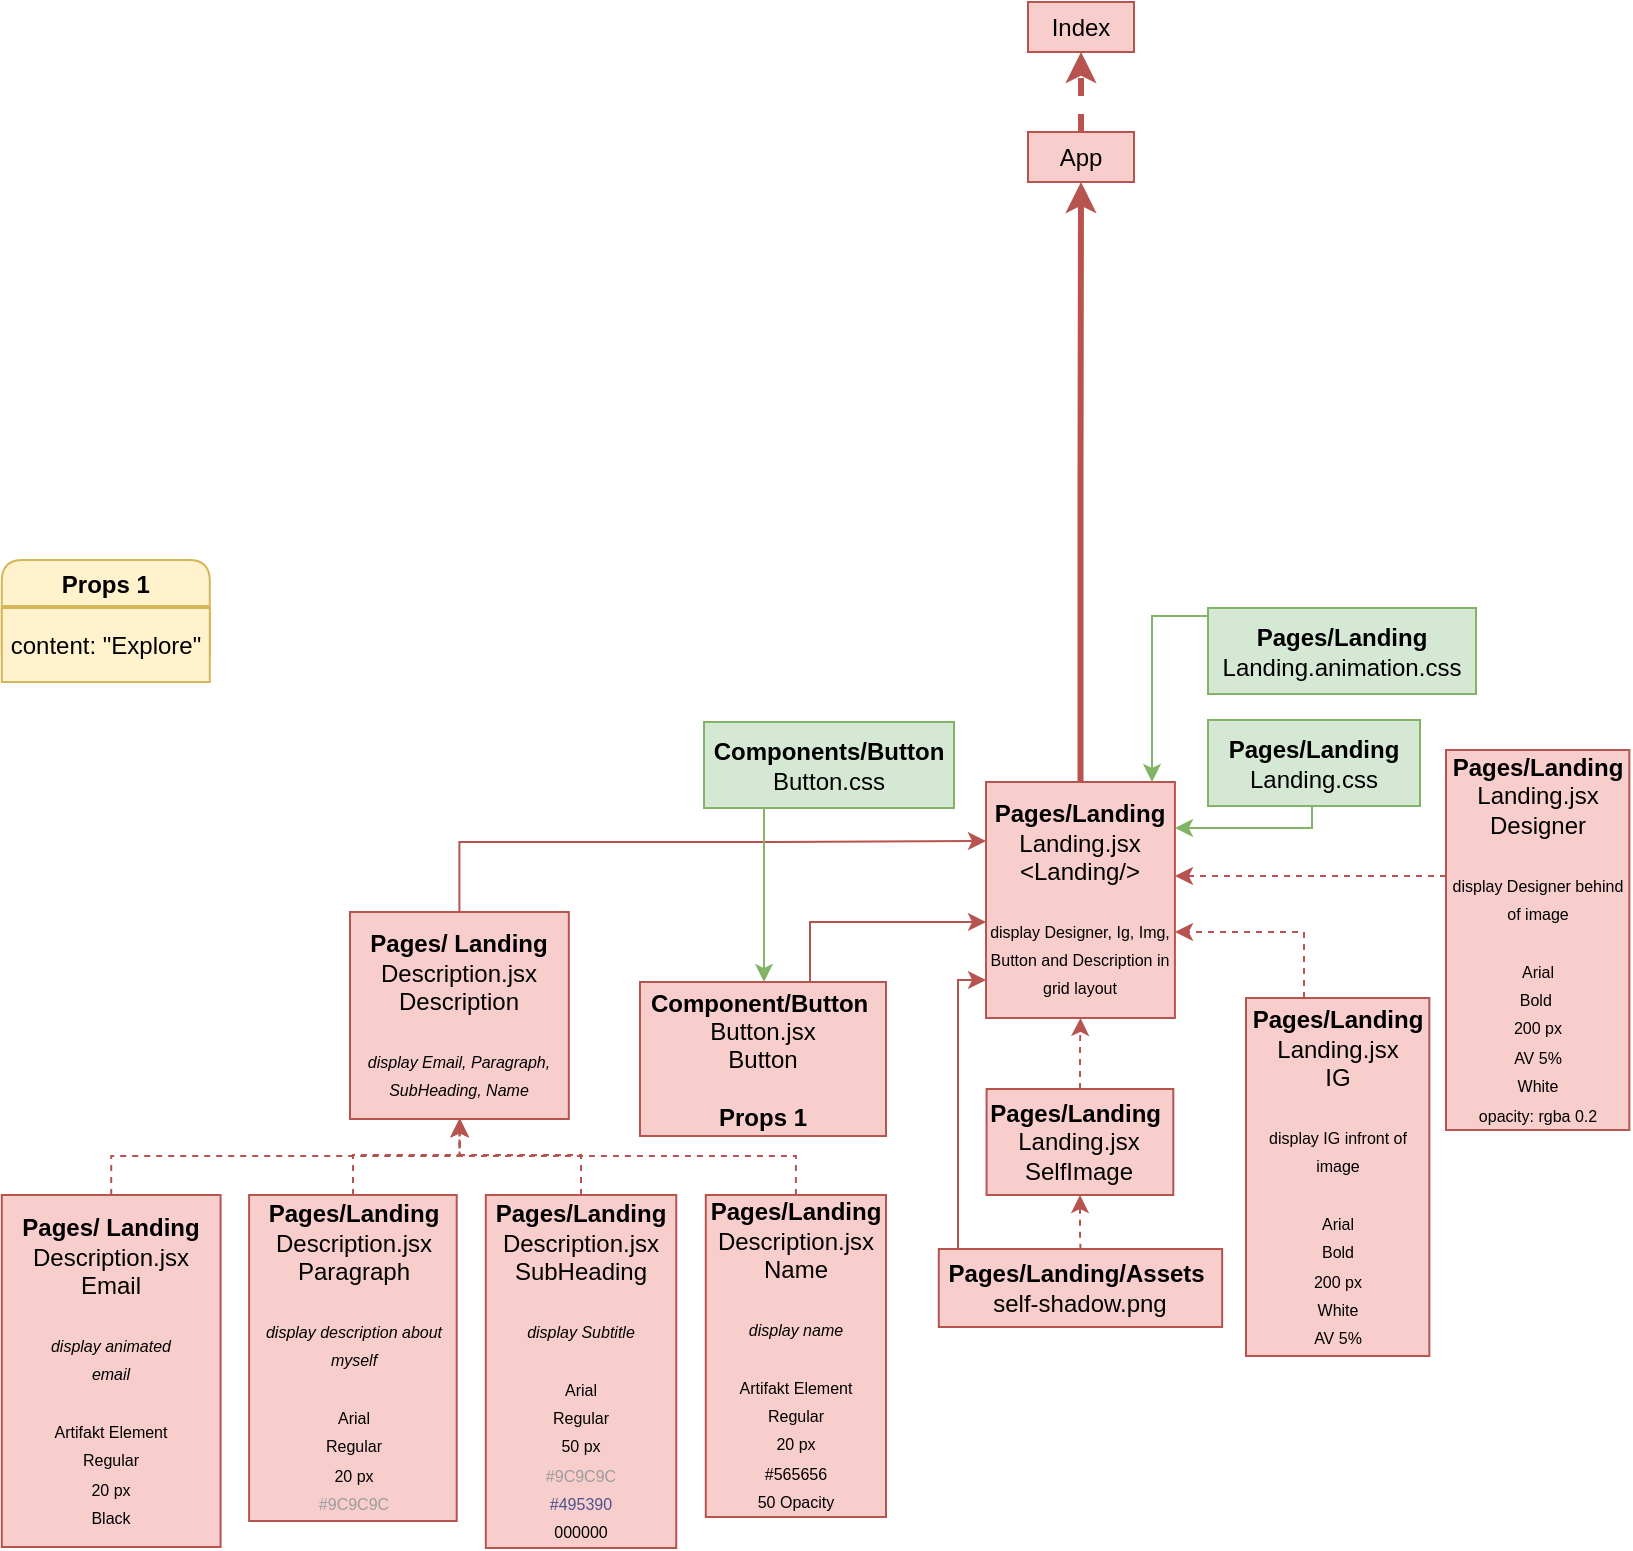 <mxfile version="16.5.1" type="device"><diagram id="cFOZOIC72-pHiuxB3sqV" name="Page-1"><mxGraphModel dx="901" dy="1301" grid="0" gridSize="10" guides="1" tooltips="1" connect="1" arrows="1" fold="1" page="0" pageScale="1" pageWidth="850" pageHeight="1100" background="none" math="0" shadow="0"><root><mxCell id="0"/><mxCell id="1" parent="0"/><mxCell id="mDYiBMSl4Z8b1BtRQU-R-2" value="" style="edgeStyle=orthogonalEdgeStyle;rounded=0;orthogonalLoop=1;jettySize=auto;html=1;fillColor=#f8cecc;strokeColor=#b85450;strokeWidth=3;dashed=1;" parent="1" source="mDYiBMSl4Z8b1BtRQU-R-1" target="A9FlnMYe5ykQsHilOMoN-1" edge="1"><mxGeometry relative="1" as="geometry"/></mxCell><mxCell id="A9FlnMYe5ykQsHilOMoN-1" value="Index" style="rounded=0;whiteSpace=wrap;html=1;fillColor=#f8cecc;strokeColor=#b85450;" parent="1" vertex="1"><mxGeometry x="354" y="-364" width="53" height="25" as="geometry"/></mxCell><mxCell id="mDYiBMSl4Z8b1BtRQU-R-6" value="" style="edgeStyle=orthogonalEdgeStyle;rounded=0;orthogonalLoop=1;jettySize=auto;html=1;fillColor=#f8cecc;strokeColor=#b85450;strokeWidth=3;" parent="1" source="mDYiBMSl4Z8b1BtRQU-R-5" target="mDYiBMSl4Z8b1BtRQU-R-1" edge="1"><mxGeometry relative="1" as="geometry"/></mxCell><mxCell id="mDYiBMSl4Z8b1BtRQU-R-1" value="App" style="rounded=0;whiteSpace=wrap;html=1;fillColor=#f8cecc;strokeColor=#b85450;" parent="1" vertex="1"><mxGeometry x="354" y="-299" width="53" height="25" as="geometry"/></mxCell><mxCell id="mDYiBMSl4Z8b1BtRQU-R-5" value="&lt;b&gt;Pages/Landing&lt;br&gt;&lt;/b&gt;Landing.jsx &amp;lt;Landing/&amp;gt;&lt;br&gt;&lt;br&gt;&lt;font style=&quot;font-size: 8px&quot;&gt;display Designer, Ig, Img, Button and Description in grid layout&lt;/font&gt;" style="rounded=0;whiteSpace=wrap;html=1;fillColor=#f8cecc;strokeColor=#b85450;" parent="1" vertex="1"><mxGeometry x="333" y="26" width="94.47" height="118" as="geometry"/></mxCell><mxCell id="x-eTrsKcbJd0XROmDZHk-107" style="edgeStyle=orthogonalEdgeStyle;rounded=0;orthogonalLoop=1;jettySize=auto;html=1;fontSize=8;fontColor=#FFFFCC;startArrow=none;startFill=0;endArrow=classic;endFill=1;strokeWidth=1;fillColor=#f8cecc;strokeColor=#b85450;" edge="1" parent="1" source="mDYiBMSl4Z8b1BtRQU-R-10" target="mDYiBMSl4Z8b1BtRQU-R-5"><mxGeometry relative="1" as="geometry"><Array as="points"><mxPoint x="319" y="125"/></Array></mxGeometry></mxCell><mxCell id="mDYiBMSl4Z8b1BtRQU-R-10" value="&lt;b&gt;Pages/Landing/Assets&lt;/b&gt;&amp;nbsp;&lt;br&gt;self-shadow.png" style="rounded=0;whiteSpace=wrap;html=1;fillColor=#f8cecc;strokeColor=#b85450;" parent="1" vertex="1"><mxGeometry x="309.39" y="259.5" width="141.69" height="39" as="geometry"/></mxCell><mxCell id="x-eTrsKcbJd0XROmDZHk-91" style="edgeStyle=orthogonalEdgeStyle;rounded=0;orthogonalLoop=1;jettySize=auto;html=1;fontSize=8;startArrow=none;startFill=0;endArrow=classic;endFill=1;fillColor=#f8cecc;strokeColor=#b85450;dashed=1;" edge="1" parent="1" source="mDYiBMSl4Z8b1BtRQU-R-16" target="mDYiBMSl4Z8b1BtRQU-R-5"><mxGeometry relative="1" as="geometry"><Array as="points"><mxPoint x="492" y="101"/></Array></mxGeometry></mxCell><mxCell id="mDYiBMSl4Z8b1BtRQU-R-16" value="&lt;b&gt;Pages/Landing&lt;br&gt;&lt;/b&gt;Landing.jsx&lt;br&gt;IG&lt;br&gt;&lt;br&gt;&lt;font style=&quot;font-size: 8px&quot;&gt;display IG infront of image&lt;br&gt;&lt;br&gt;&lt;/font&gt;&lt;font style=&quot;font-size: 8px&quot;&gt;Arial&lt;br&gt;Bold&lt;br&gt;200 px&lt;br&gt;White&lt;br&gt;AV 5%&lt;br&gt;&lt;/font&gt;" style="rounded=0;whiteSpace=wrap;html=1;fillColor=#f8cecc;strokeColor=#b85450;" parent="1" vertex="1"><mxGeometry x="463" y="134" width="91.68" height="179" as="geometry"/></mxCell><mxCell id="x-eTrsKcbJd0XROmDZHk-85" style="edgeStyle=orthogonalEdgeStyle;rounded=0;orthogonalLoop=1;jettySize=auto;html=1;fontSize=8;startArrow=none;startFill=0;endArrow=classic;endFill=1;fillColor=#f8cecc;strokeColor=#b85450;" edge="1" parent="1" source="mDYiBMSl4Z8b1BtRQU-R-18" target="mDYiBMSl4Z8b1BtRQU-R-5"><mxGeometry relative="1" as="geometry"><Array as="points"><mxPoint x="245" y="96"/></Array></mxGeometry></mxCell><mxCell id="mDYiBMSl4Z8b1BtRQU-R-18" value="&lt;b&gt;Component/Button&lt;/b&gt;&amp;nbsp;&lt;br&gt;Button.jsx&lt;br&gt;Button&lt;br&gt;&lt;br&gt;&lt;b&gt;Props 1&lt;/b&gt;" style="rounded=0;whiteSpace=wrap;html=1;fillColor=#f8cecc;strokeColor=#b85450;" parent="1" vertex="1"><mxGeometry x="160" y="126" width="123" height="77" as="geometry"/></mxCell><mxCell id="x-eTrsKcbJd0XROmDZHk-46" style="edgeStyle=orthogonalEdgeStyle;rounded=0;orthogonalLoop=1;jettySize=auto;html=1;entryX=0.5;entryY=0;entryDx=0;entryDy=0;startArrow=classic;startFill=1;endArrow=none;endFill=0;fillColor=#f8cecc;strokeColor=#b85450;dashed=1;" edge="1" parent="1" source="x-eTrsKcbJd0XROmDZHk-32" target="mDYiBMSl4Z8b1BtRQU-R-10"><mxGeometry relative="1" as="geometry"><Array as="points"/></mxGeometry></mxCell><mxCell id="x-eTrsKcbJd0XROmDZHk-83" style="edgeStyle=orthogonalEdgeStyle;rounded=0;orthogonalLoop=1;jettySize=auto;html=1;fontSize=8;startArrow=none;startFill=0;endArrow=classic;endFill=1;fillColor=#f8cecc;strokeColor=#b85450;dashed=1;" edge="1" parent="1" source="x-eTrsKcbJd0XROmDZHk-32" target="mDYiBMSl4Z8b1BtRQU-R-5"><mxGeometry relative="1" as="geometry"/></mxCell><mxCell id="x-eTrsKcbJd0XROmDZHk-32" value="&lt;b&gt;Pages/Landing&lt;/b&gt;&amp;nbsp;&lt;br&gt;Landing.jsx&lt;br&gt;SelfImage" style="rounded=0;whiteSpace=wrap;html=1;fillColor=#f8cecc;strokeColor=#b85450;" vertex="1" parent="1"><mxGeometry x="333.29" y="179.5" width="93.37" height="53" as="geometry"/></mxCell><mxCell id="x-eTrsKcbJd0XROmDZHk-39" value="Props 1" style="swimlane;rounded=1;shadow=0;glass=0;sketch=0;strokeWidth=1;fillColor=#fff2cc;strokeColor=#d6b656;" vertex="1" parent="1"><mxGeometry x="-159.1" y="-85" width="104" height="57" as="geometry"/></mxCell><mxCell id="x-eTrsKcbJd0XROmDZHk-42" value="content: &quot;Explore&quot;" style="text;html=1;strokeColor=#d6b656;fillColor=#fff2cc;align=center;verticalAlign=middle;whiteSpace=wrap;rounded=0;shadow=0;glass=0;sketch=0;" vertex="1" parent="x-eTrsKcbJd0XROmDZHk-39"><mxGeometry y="24" width="104" height="37" as="geometry"/></mxCell><mxCell id="x-eTrsKcbJd0XROmDZHk-87" style="edgeStyle=orthogonalEdgeStyle;rounded=0;orthogonalLoop=1;jettySize=auto;html=1;fontSize=8;startArrow=none;startFill=0;endArrow=classic;endFill=1;fillColor=#f8cecc;strokeColor=#b85450;dashed=1;" edge="1" parent="1" source="x-eTrsKcbJd0XROmDZHk-80" target="mDYiBMSl4Z8b1BtRQU-R-5"><mxGeometry relative="1" as="geometry"><Array as="points"><mxPoint x="472" y="73"/><mxPoint x="472" y="73"/></Array></mxGeometry></mxCell><mxCell id="x-eTrsKcbJd0XROmDZHk-80" value="&lt;b&gt;Pages/Landing&lt;br&gt;&lt;/b&gt;Landing.jsx&lt;br&gt;Designer&lt;br&gt;&lt;br&gt;&lt;font style=&quot;font-size: 8px&quot;&gt;display Designer behind of image&lt;/font&gt;&lt;br&gt;&lt;font style=&quot;font-size: 8px&quot;&gt;&lt;br&gt;Arial&lt;br&gt;Bold&amp;nbsp;&lt;br&gt;200 px&lt;br&gt;AV 5%&lt;br&gt;White&lt;br&gt;opacity: rgba 0.2&lt;br&gt;&lt;/font&gt;" style="rounded=0;whiteSpace=wrap;html=1;fillColor=#f8cecc;strokeColor=#b85450;" vertex="1" parent="1"><mxGeometry x="563" y="10" width="91.68" height="190" as="geometry"/></mxCell><mxCell id="x-eTrsKcbJd0XROmDZHk-90" style="edgeStyle=orthogonalEdgeStyle;rounded=0;orthogonalLoop=1;jettySize=auto;html=1;fontSize=8;startArrow=none;startFill=0;endArrow=classic;endFill=1;fillColor=#d5e8d4;strokeColor=#82b366;" edge="1" parent="1" source="x-eTrsKcbJd0XROmDZHk-88" target="mDYiBMSl4Z8b1BtRQU-R-5"><mxGeometry relative="1" as="geometry"><Array as="points"><mxPoint x="496" y="49"/></Array></mxGeometry></mxCell><mxCell id="x-eTrsKcbJd0XROmDZHk-88" value="&lt;span style=&quot;font-size: 12px&quot;&gt;&lt;b&gt;Pages/Landing&lt;/b&gt;&lt;br&gt;Landing.css&lt;/span&gt;&lt;font style=&quot;font-size: 8px&quot;&gt;&lt;br&gt;&lt;/font&gt;" style="rounded=0;whiteSpace=wrap;html=1;shadow=0;glass=0;sketch=0;fontSize=8;strokeWidth=1;fillColor=#d5e8d4;strokeColor=#82b366;" vertex="1" parent="1"><mxGeometry x="444" y="-5" width="106" height="43" as="geometry"/></mxCell><mxCell id="x-eTrsKcbJd0XROmDZHk-99" style="edgeStyle=orthogonalEdgeStyle;rounded=0;orthogonalLoop=1;jettySize=auto;html=1;fontSize=8;startArrow=none;startFill=0;endArrow=classic;endFill=1;strokeWidth=1;fillColor=#f8cecc;strokeColor=#b85450;dashed=1;" edge="1" parent="1" source="x-eTrsKcbJd0XROmDZHk-92" target="x-eTrsKcbJd0XROmDZHk-97"><mxGeometry relative="1" as="geometry"/></mxCell><mxCell id="x-eTrsKcbJd0XROmDZHk-92" value="&lt;b&gt;Pages/Landing&lt;br&gt;&lt;/b&gt;Description.jsx&lt;br&gt;Paragraph&lt;br&gt;&lt;font style=&quot;font-size: 8px&quot;&gt;&lt;br&gt;&lt;i&gt;display description about myself&lt;/i&gt;&lt;br&gt;&lt;br&gt;Arial&lt;br&gt;Regular&lt;br&gt;20 px&lt;br&gt;&lt;font color=&quot;#9c9c9c&quot;&gt;#9C9C9C&lt;/font&gt;&lt;br&gt;&lt;/font&gt;" style="rounded=0;whiteSpace=wrap;html=1;fillColor=#f8cecc;strokeColor=#b85450;" vertex="1" parent="1"><mxGeometry x="-35.444" y="232.5" width="103.806" height="163" as="geometry"/></mxCell><mxCell id="x-eTrsKcbJd0XROmDZHk-102" style="edgeStyle=orthogonalEdgeStyle;rounded=0;orthogonalLoop=1;jettySize=auto;html=1;fontSize=8;startArrow=none;startFill=0;endArrow=classic;endFill=1;strokeWidth=1;fillColor=#f8cecc;strokeColor=#b85450;dashed=1;" edge="1" parent="1" source="x-eTrsKcbJd0XROmDZHk-93" target="x-eTrsKcbJd0XROmDZHk-97"><mxGeometry relative="1" as="geometry"><Array as="points"><mxPoint x="-104" y="213"/><mxPoint x="70" y="213"/></Array></mxGeometry></mxCell><mxCell id="x-eTrsKcbJd0XROmDZHk-93" value="&lt;b&gt;Pages/ Landing&lt;br&gt;&lt;/b&gt;Description.jsx&lt;br&gt;Email&lt;br&gt;&lt;font style=&quot;font-size: 8px&quot;&gt;&lt;br&gt;&lt;i&gt;display animated &lt;br&gt;email&lt;/i&gt;&lt;br&gt;&lt;br&gt;Artifakt Element&lt;br&gt;Regular&lt;br&gt;20 px&lt;br&gt;Black&lt;br&gt;&lt;/font&gt;" style="rounded=0;whiteSpace=wrap;html=1;fillColor=#f8cecc;strokeColor=#b85450;" vertex="1" parent="1"><mxGeometry x="-159.104" y="232.5" width="109.405" height="176" as="geometry"/></mxCell><mxCell id="x-eTrsKcbJd0XROmDZHk-100" style="edgeStyle=orthogonalEdgeStyle;rounded=0;orthogonalLoop=1;jettySize=auto;html=1;fontSize=8;startArrow=none;startFill=0;endArrow=classic;endFill=1;strokeWidth=1;fillColor=#f8cecc;strokeColor=#b85450;dashed=1;" edge="1" parent="1" source="x-eTrsKcbJd0XROmDZHk-94" target="x-eTrsKcbJd0XROmDZHk-97"><mxGeometry relative="1" as="geometry"/></mxCell><mxCell id="x-eTrsKcbJd0XROmDZHk-94" value="&lt;b&gt;Pages/Landing&lt;/b&gt;&lt;br&gt;Description.jsx&lt;br&gt;SubHeading&lt;br&gt;&lt;font style=&quot;font-size: 8px&quot;&gt;&lt;br&gt;&lt;i style=&quot;font-size: 8px&quot;&gt;display Subtitle&lt;br&gt;&lt;/i&gt;&lt;br&gt;&lt;span style=&quot;font-size: 8px&quot;&gt;Arial&lt;/span&gt;&lt;br&gt;&lt;span style=&quot;font-size: 8px&quot;&gt;Regular&lt;/span&gt;&lt;br&gt;&lt;span style=&quot;font-size: 8px&quot;&gt;50 px&lt;/span&gt;&lt;br&gt;&lt;font color=&quot;#9c9c9c&quot; style=&quot;font-size: 8px&quot;&gt;#9C9C9C&lt;br&gt;&lt;/font&gt;&lt;span style=&quot;font-size: 8px&quot;&gt;&lt;font color=&quot;#495390&quot; style=&quot;font-size: 8px&quot;&gt;#495390&lt;br&gt;&lt;/font&gt;&lt;/span&gt;000000&lt;br&gt;&lt;/font&gt;" style="rounded=0;whiteSpace=wrap;html=1;fillColor=#f8cecc;strokeColor=#b85450;" vertex="1" parent="1"><mxGeometry x="82.9" y="232.5" width="95.23" height="176.5" as="geometry"/></mxCell><mxCell id="x-eTrsKcbJd0XROmDZHk-101" style="edgeStyle=orthogonalEdgeStyle;rounded=0;orthogonalLoop=1;jettySize=auto;html=1;fontSize=8;startArrow=none;startFill=0;endArrow=classic;endFill=1;strokeWidth=1;fillColor=#f8cecc;strokeColor=#b85450;dashed=1;" edge="1" parent="1" source="x-eTrsKcbJd0XROmDZHk-95" target="x-eTrsKcbJd0XROmDZHk-97"><mxGeometry relative="1" as="geometry"><Array as="points"><mxPoint x="238" y="213"/><mxPoint x="70" y="213"/></Array></mxGeometry></mxCell><mxCell id="x-eTrsKcbJd0XROmDZHk-95" value="&lt;b&gt;Pages/Landing&lt;br&gt;&lt;/b&gt;Description.jsx&lt;br&gt;Name&lt;br&gt;&lt;font style=&quot;font-size: 8px&quot;&gt;&lt;br&gt;&lt;i&gt;display name&lt;/i&gt;&lt;br&gt;&lt;br&gt;Artifakt Element&lt;br&gt;Regular&lt;br&gt;20 px&lt;br&gt;#565656&lt;br&gt;50 Opacity&lt;br&gt;&lt;/font&gt;" style="rounded=0;whiteSpace=wrap;html=1;fillColor=#f8cecc;strokeColor=#b85450;" vertex="1" parent="1"><mxGeometry x="192.901" y="232.5" width="90.098" height="161" as="geometry"/></mxCell><mxCell id="x-eTrsKcbJd0XROmDZHk-98" style="edgeStyle=orthogonalEdgeStyle;rounded=0;orthogonalLoop=1;jettySize=auto;html=1;entryX=0;entryY=0.25;entryDx=0;entryDy=0;fontSize=8;startArrow=none;startFill=0;endArrow=classic;endFill=1;strokeWidth=1;fillColor=#f8cecc;strokeColor=#b85450;" edge="1" parent="1" source="x-eTrsKcbJd0XROmDZHk-97" target="mDYiBMSl4Z8b1BtRQU-R-5"><mxGeometry relative="1" as="geometry"><Array as="points"><mxPoint x="70" y="56"/><mxPoint x="229" y="56"/></Array></mxGeometry></mxCell><mxCell id="x-eTrsKcbJd0XROmDZHk-97" value="&lt;b&gt;Pages/ Landing&lt;br&gt;&lt;/b&gt;Description.jsx&lt;br&gt;Description&lt;br&gt;&lt;font style=&quot;font-size: 8px&quot;&gt;&lt;br&gt;&lt;i&gt;display Email, Paragraph, SubHeading, Name&lt;/i&gt;&lt;br&gt;&lt;/font&gt;" style="rounded=0;whiteSpace=wrap;html=1;fillColor=#f8cecc;strokeColor=#b85450;" vertex="1" parent="1"><mxGeometry x="15" y="91" width="109.41" height="103.5" as="geometry"/></mxCell><mxCell id="x-eTrsKcbJd0XROmDZHk-111" style="edgeStyle=orthogonalEdgeStyle;rounded=0;orthogonalLoop=1;jettySize=auto;html=1;fontSize=8;fontColor=#9C9C9C;startArrow=none;startFill=0;endArrow=classic;endFill=1;strokeWidth=1;fillColor=#d5e8d4;strokeColor=#82b366;" edge="1" parent="1" source="x-eTrsKcbJd0XROmDZHk-108" target="mDYiBMSl4Z8b1BtRQU-R-18"><mxGeometry relative="1" as="geometry"><Array as="points"><mxPoint x="222" y="65"/><mxPoint x="222" y="65"/></Array></mxGeometry></mxCell><mxCell id="x-eTrsKcbJd0XROmDZHk-108" value="&lt;span style=&quot;font-size: 12px&quot;&gt;&lt;b&gt;Components/Button&lt;/b&gt;&lt;br&gt;Button.css&lt;/span&gt;&lt;font style=&quot;font-size: 8px&quot;&gt;&lt;br&gt;&lt;/font&gt;" style="rounded=0;whiteSpace=wrap;html=1;shadow=0;glass=0;sketch=0;fontSize=8;strokeWidth=1;fillColor=#d5e8d4;strokeColor=#82b366;" vertex="1" parent="1"><mxGeometry x="192" y="-4" width="125" height="43" as="geometry"/></mxCell><mxCell id="x-eTrsKcbJd0XROmDZHk-113" style="edgeStyle=orthogonalEdgeStyle;rounded=0;orthogonalLoop=1;jettySize=auto;html=1;fontSize=8;fontColor=#9C9C9C;startArrow=none;startFill=0;endArrow=classic;endFill=1;strokeWidth=1;fillColor=#d5e8d4;strokeColor=#82b366;" edge="1" parent="1" source="x-eTrsKcbJd0XROmDZHk-112" target="mDYiBMSl4Z8b1BtRQU-R-5"><mxGeometry relative="1" as="geometry"><Array as="points"><mxPoint x="416" y="-57"/></Array></mxGeometry></mxCell><mxCell id="x-eTrsKcbJd0XROmDZHk-112" value="&lt;span style=&quot;font-size: 12px&quot;&gt;&lt;b&gt;Pages/Landing&lt;/b&gt;&lt;br&gt;Landing.animation.css&lt;/span&gt;&lt;font style=&quot;font-size: 8px&quot;&gt;&lt;br&gt;&lt;/font&gt;" style="rounded=0;whiteSpace=wrap;html=1;shadow=0;glass=0;sketch=0;fontSize=8;strokeWidth=1;fillColor=#d5e8d4;strokeColor=#82b366;" vertex="1" parent="1"><mxGeometry x="444" y="-61" width="134" height="43" as="geometry"/></mxCell></root></mxGraphModel></diagram></mxfile>